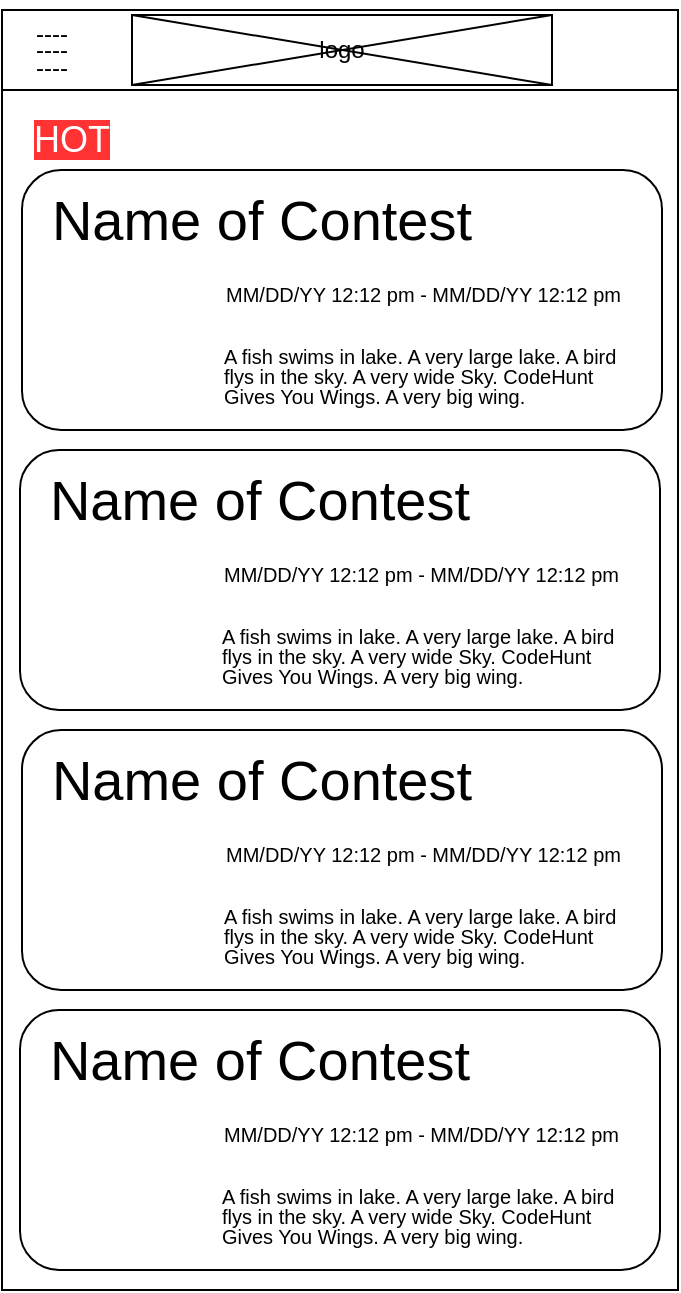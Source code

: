 <mxfile version="15.5.4" type="embed"><diagram name="Page-1" id="f1b7ffb7-ca1e-a977-7cf5-a751b3c06c05"><mxGraphModel dx="398" dy="613" grid="1" gridSize="10" guides="1" tooltips="1" connect="1" arrows="1" fold="1" page="1" pageScale="1" pageWidth="826" pageHeight="1169" background="none" math="0" shadow="0"><root><mxCell id="0"/><mxCell id="1" parent="0"/><mxCell id="LPBPRmF8bYWk3yqDpTqz-63" value="" style="rounded=0;whiteSpace=wrap;html=1;" parent="1" vertex="1"><mxGeometry x="240" y="40" width="338" height="40" as="geometry"/></mxCell><mxCell id="LPBPRmF8bYWk3yqDpTqz-65" value="&lt;p style=&quot;line-height: 0.7&quot;&gt;----&lt;br&gt;----&lt;br&gt;----&lt;/p&gt;" style="text;html=1;strokeColor=none;fillColor=none;align=center;verticalAlign=middle;whiteSpace=wrap;rounded=0;" parent="1" vertex="1"><mxGeometry x="250" y="45" width="30" height="30" as="geometry"/></mxCell><mxCell id="LPBPRmF8bYWk3yqDpTqz-67" value="" style="rounded=0;whiteSpace=wrap;html=1;fontSize=8;" parent="1" vertex="1"><mxGeometry x="240" y="80" width="338" height="600" as="geometry"/></mxCell><mxCell id="LPBPRmF8bYWk3yqDpTqz-80" value="" style="rounded=1;whiteSpace=wrap;html=1;fontSize=18;" parent="1" vertex="1"><mxGeometry x="250" y="120" width="320" height="130" as="geometry"/></mxCell><mxCell id="LPBPRmF8bYWk3yqDpTqz-81" value="&lt;font style=&quot;font-size: 28px&quot;&gt;Name of Contest&lt;/font&gt;" style="text;html=1;strokeColor=none;fillColor=none;align=center;verticalAlign=middle;whiteSpace=wrap;rounded=0;fontSize=18;" parent="1" vertex="1"><mxGeometry x="250" y="130" width="240" height="30" as="geometry"/></mxCell><mxCell id="LPBPRmF8bYWk3yqDpTqz-83" value="&lt;font style=&quot;font-size: 10px&quot;&gt;MM/DD/YY 12:12 pm - MM/DD/YY 12:12 pm&lt;/font&gt;" style="text;html=1;strokeColor=none;fillColor=none;align=left;verticalAlign=middle;whiteSpace=wrap;rounded=0;fontSize=18;" parent="1" vertex="1"><mxGeometry x="350" y="160" width="210" height="40" as="geometry"/></mxCell><mxCell id="LPBPRmF8bYWk3yqDpTqz-86" value="&lt;p style=&quot;text-align: left ; line-height: 0.7&quot;&gt;&lt;span style=&quot;line-height: 1&quot;&gt;&lt;font style=&quot;font-size: 10px&quot;&gt;A fish swims in lake. A very large lake. A bird&amp;nbsp; flys in the sky. A very wide Sky. CodeHunt Gives You Wings. A very big wing.&lt;/font&gt;&lt;/span&gt;&lt;br&gt;&lt;/p&gt;" style="text;html=1;strokeColor=none;fillColor=none;align=center;verticalAlign=middle;whiteSpace=wrap;rounded=0;fontSize=10;" parent="1" vertex="1"><mxGeometry x="350" y="200" width="210" height="45" as="geometry"/></mxCell><mxCell id="LPBPRmF8bYWk3yqDpTqz-97" value="&lt;font color=&quot;#ffffff&quot; style=&quot;background-color: rgb(255 , 51 , 51) ; font-size: 18px&quot;&gt;HOT&lt;/font&gt;" style="text;html=1;strokeColor=none;fillColor=none;align=center;verticalAlign=middle;whiteSpace=wrap;rounded=0;fontSize=10;" parent="1" vertex="1"><mxGeometry x="250" y="90" width="50" height="30" as="geometry"/></mxCell><mxCell id="LPBPRmF8bYWk3yqDpTqz-103" value="" style="rounded=1;whiteSpace=wrap;html=1;fontSize=18;" parent="1" vertex="1"><mxGeometry x="249" y="260" width="320" height="130" as="geometry"/></mxCell><mxCell id="LPBPRmF8bYWk3yqDpTqz-104" value="&lt;font style=&quot;font-size: 28px&quot;&gt;Name of Contest&lt;/font&gt;" style="text;html=1;strokeColor=none;fillColor=none;align=center;verticalAlign=middle;whiteSpace=wrap;rounded=0;fontSize=18;" parent="1" vertex="1"><mxGeometry x="249" y="270" width="240" height="30" as="geometry"/></mxCell><mxCell id="LPBPRmF8bYWk3yqDpTqz-106" value="&lt;font style=&quot;font-size: 10px&quot;&gt;MM/DD/YY 12:12 pm - MM/DD/YY 12:12 pm&lt;/font&gt;" style="text;html=1;strokeColor=none;fillColor=none;align=left;verticalAlign=middle;whiteSpace=wrap;rounded=0;fontSize=18;" parent="1" vertex="1"><mxGeometry x="349" y="300" width="210" height="40" as="geometry"/></mxCell><mxCell id="LPBPRmF8bYWk3yqDpTqz-107" value="&lt;p style=&quot;text-align: left ; line-height: 0.7&quot;&gt;&lt;span style=&quot;line-height: 1&quot;&gt;&lt;font style=&quot;font-size: 10px&quot;&gt;A fish swims in lake. A very large lake. A bird&amp;nbsp; flys in the sky. A very wide Sky. CodeHunt Gives You Wings. A very big wing.&lt;/font&gt;&lt;/span&gt;&lt;br&gt;&lt;/p&gt;" style="text;html=1;strokeColor=none;fillColor=none;align=center;verticalAlign=middle;whiteSpace=wrap;rounded=0;fontSize=10;" parent="1" vertex="1"><mxGeometry x="349" y="340" width="210" height="45" as="geometry"/></mxCell><mxCell id="LPBPRmF8bYWk3yqDpTqz-108" value="" style="rounded=1;whiteSpace=wrap;html=1;fontSize=18;" parent="1" vertex="1"><mxGeometry x="250" y="400" width="320" height="130" as="geometry"/></mxCell><mxCell id="LPBPRmF8bYWk3yqDpTqz-109" value="&lt;font style=&quot;font-size: 28px&quot;&gt;Name of Contest&lt;/font&gt;" style="text;html=1;strokeColor=none;fillColor=none;align=center;verticalAlign=middle;whiteSpace=wrap;rounded=0;fontSize=18;" parent="1" vertex="1"><mxGeometry x="250" y="410" width="240" height="30" as="geometry"/></mxCell><mxCell id="LPBPRmF8bYWk3yqDpTqz-111" value="&lt;font style=&quot;font-size: 10px&quot;&gt;MM/DD/YY 12:12 pm - MM/DD/YY 12:12 pm&lt;/font&gt;" style="text;html=1;strokeColor=none;fillColor=none;align=left;verticalAlign=middle;whiteSpace=wrap;rounded=0;fontSize=18;" parent="1" vertex="1"><mxGeometry x="350" y="440" width="210" height="40" as="geometry"/></mxCell><mxCell id="LPBPRmF8bYWk3yqDpTqz-112" value="&lt;p style=&quot;text-align: left ; line-height: 0.7&quot;&gt;&lt;span style=&quot;line-height: 1&quot;&gt;&lt;font style=&quot;font-size: 10px&quot;&gt;A fish swims in lake. A very large lake. A bird&amp;nbsp; flys in the sky. A very wide Sky. CodeHunt Gives You Wings. A very big wing.&lt;/font&gt;&lt;/span&gt;&lt;br&gt;&lt;/p&gt;" style="text;html=1;strokeColor=none;fillColor=none;align=center;verticalAlign=middle;whiteSpace=wrap;rounded=0;fontSize=10;" parent="1" vertex="1"><mxGeometry x="350" y="480" width="210" height="45" as="geometry"/></mxCell><mxCell id="LPBPRmF8bYWk3yqDpTqz-113" value="" style="rounded=1;whiteSpace=wrap;html=1;fontSize=18;" parent="1" vertex="1"><mxGeometry x="249" y="540" width="320" height="130" as="geometry"/></mxCell><mxCell id="LPBPRmF8bYWk3yqDpTqz-114" value="&lt;font style=&quot;font-size: 28px&quot;&gt;Name of Contest&lt;/font&gt;" style="text;html=1;strokeColor=none;fillColor=none;align=center;verticalAlign=middle;whiteSpace=wrap;rounded=0;fontSize=18;" parent="1" vertex="1"><mxGeometry x="249" y="550" width="240" height="30" as="geometry"/></mxCell><mxCell id="LPBPRmF8bYWk3yqDpTqz-116" value="&lt;font style=&quot;font-size: 10px&quot;&gt;MM/DD/YY 12:12 pm - MM/DD/YY 12:12 pm&lt;/font&gt;" style="text;html=1;strokeColor=none;fillColor=none;align=left;verticalAlign=middle;whiteSpace=wrap;rounded=0;fontSize=18;" parent="1" vertex="1"><mxGeometry x="349" y="580" width="210" height="40" as="geometry"/></mxCell><mxCell id="LPBPRmF8bYWk3yqDpTqz-117" value="&lt;p style=&quot;text-align: left ; line-height: 0.7&quot;&gt;&lt;span style=&quot;line-height: 1&quot;&gt;&lt;font style=&quot;font-size: 10px&quot;&gt;A fish swims in lake. A very large lake. A bird&amp;nbsp; flys in the sky. A very wide Sky. CodeHunt Gives You Wings. A very big wing.&lt;/font&gt;&lt;/span&gt;&lt;br&gt;&lt;/p&gt;" style="text;html=1;strokeColor=none;fillColor=none;align=center;verticalAlign=middle;whiteSpace=wrap;rounded=0;fontSize=10;" parent="1" vertex="1"><mxGeometry x="349" y="620" width="210" height="45" as="geometry"/></mxCell><mxCell id="2" value="logo" style="rounded=0;whiteSpace=wrap;html=1;" vertex="1" parent="1"><mxGeometry x="305" y="42.5" width="210" height="35" as="geometry"/></mxCell><mxCell id="3" value="" style="endArrow=none;html=1;rounded=0;exitX=0;exitY=0;exitDx=0;exitDy=0;entryX=1;entryY=1;entryDx=0;entryDy=0;" edge="1" parent="1" source="2" target="2"><mxGeometry width="50" height="50" relative="1" as="geometry"><mxPoint x="320" y="20" as="sourcePoint"/><mxPoint x="370" y="-30" as="targetPoint"/></mxGeometry></mxCell><mxCell id="5" value="" style="endArrow=none;html=1;rounded=0;exitX=0;exitY=1;exitDx=0;exitDy=0;entryX=1;entryY=0;entryDx=0;entryDy=0;" edge="1" parent="1" source="2" target="2"><mxGeometry width="50" height="50" relative="1" as="geometry"><mxPoint x="250" y="280" as="sourcePoint"/><mxPoint x="300" y="230" as="targetPoint"/></mxGeometry></mxCell></root></mxGraphModel></diagram></mxfile>